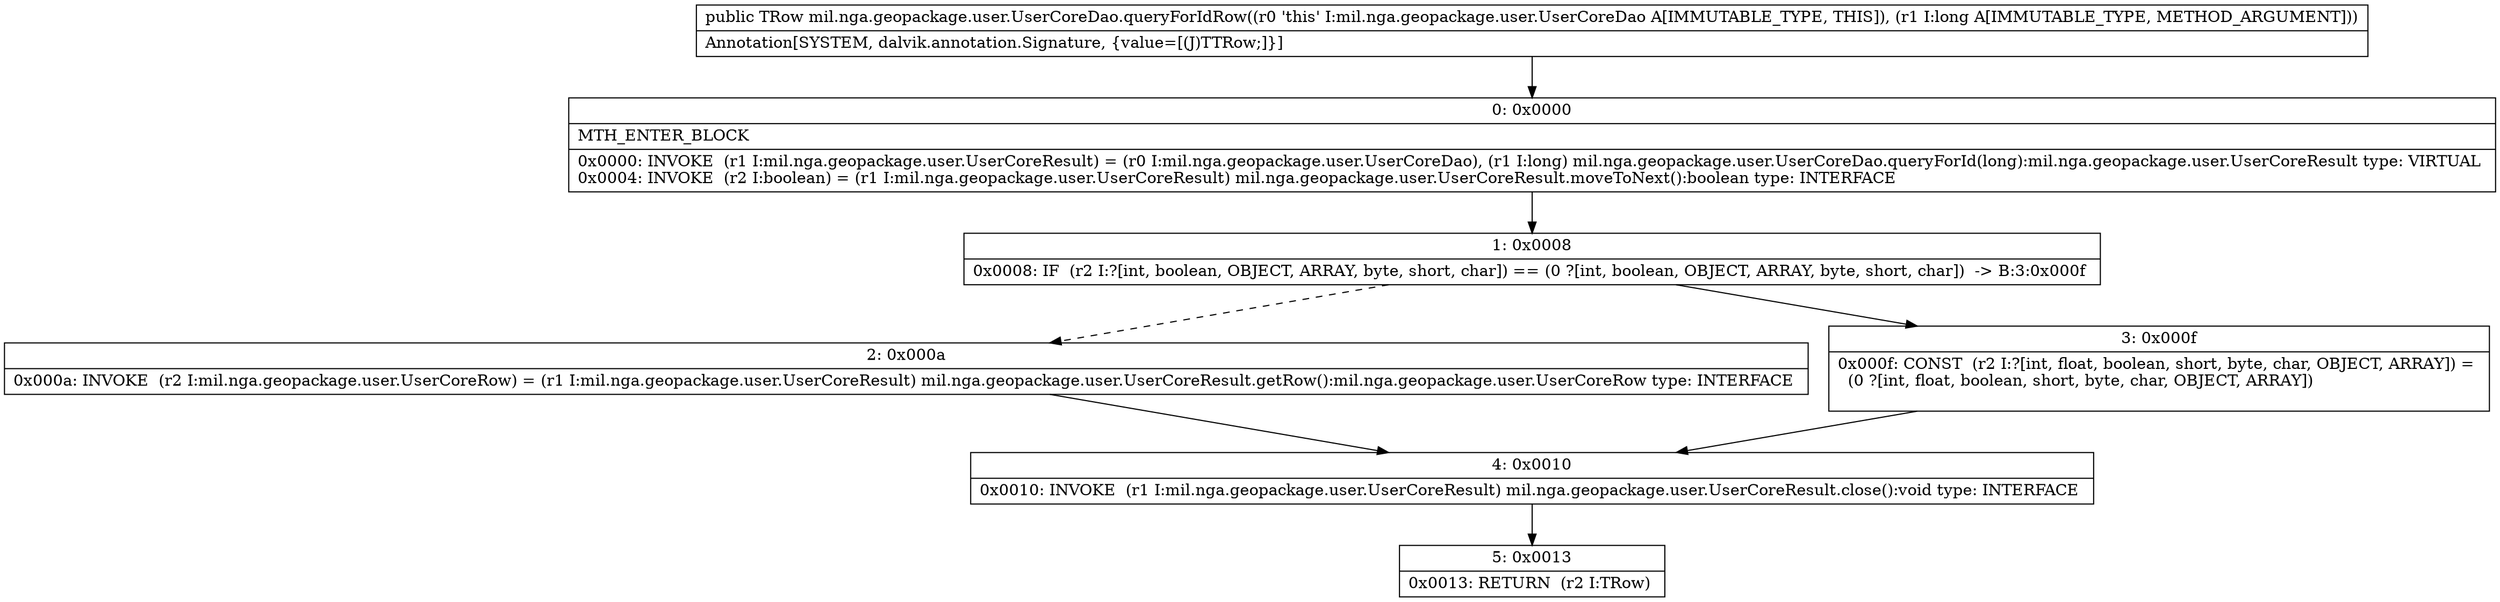 digraph "CFG formil.nga.geopackage.user.UserCoreDao.queryForIdRow(J)Lmil\/nga\/geopackage\/user\/UserCoreRow;" {
Node_0 [shape=record,label="{0\:\ 0x0000|MTH_ENTER_BLOCK\l|0x0000: INVOKE  (r1 I:mil.nga.geopackage.user.UserCoreResult) = (r0 I:mil.nga.geopackage.user.UserCoreDao), (r1 I:long) mil.nga.geopackage.user.UserCoreDao.queryForId(long):mil.nga.geopackage.user.UserCoreResult type: VIRTUAL \l0x0004: INVOKE  (r2 I:boolean) = (r1 I:mil.nga.geopackage.user.UserCoreResult) mil.nga.geopackage.user.UserCoreResult.moveToNext():boolean type: INTERFACE \l}"];
Node_1 [shape=record,label="{1\:\ 0x0008|0x0008: IF  (r2 I:?[int, boolean, OBJECT, ARRAY, byte, short, char]) == (0 ?[int, boolean, OBJECT, ARRAY, byte, short, char])  \-\> B:3:0x000f \l}"];
Node_2 [shape=record,label="{2\:\ 0x000a|0x000a: INVOKE  (r2 I:mil.nga.geopackage.user.UserCoreRow) = (r1 I:mil.nga.geopackage.user.UserCoreResult) mil.nga.geopackage.user.UserCoreResult.getRow():mil.nga.geopackage.user.UserCoreRow type: INTERFACE \l}"];
Node_3 [shape=record,label="{3\:\ 0x000f|0x000f: CONST  (r2 I:?[int, float, boolean, short, byte, char, OBJECT, ARRAY]) = \l  (0 ?[int, float, boolean, short, byte, char, OBJECT, ARRAY])\l \l}"];
Node_4 [shape=record,label="{4\:\ 0x0010|0x0010: INVOKE  (r1 I:mil.nga.geopackage.user.UserCoreResult) mil.nga.geopackage.user.UserCoreResult.close():void type: INTERFACE \l}"];
Node_5 [shape=record,label="{5\:\ 0x0013|0x0013: RETURN  (r2 I:TRow) \l}"];
MethodNode[shape=record,label="{public TRow mil.nga.geopackage.user.UserCoreDao.queryForIdRow((r0 'this' I:mil.nga.geopackage.user.UserCoreDao A[IMMUTABLE_TYPE, THIS]), (r1 I:long A[IMMUTABLE_TYPE, METHOD_ARGUMENT]))  | Annotation[SYSTEM, dalvik.annotation.Signature, \{value=[(J)TTRow;]\}]\l}"];
MethodNode -> Node_0;
Node_0 -> Node_1;
Node_1 -> Node_2[style=dashed];
Node_1 -> Node_3;
Node_2 -> Node_4;
Node_3 -> Node_4;
Node_4 -> Node_5;
}

